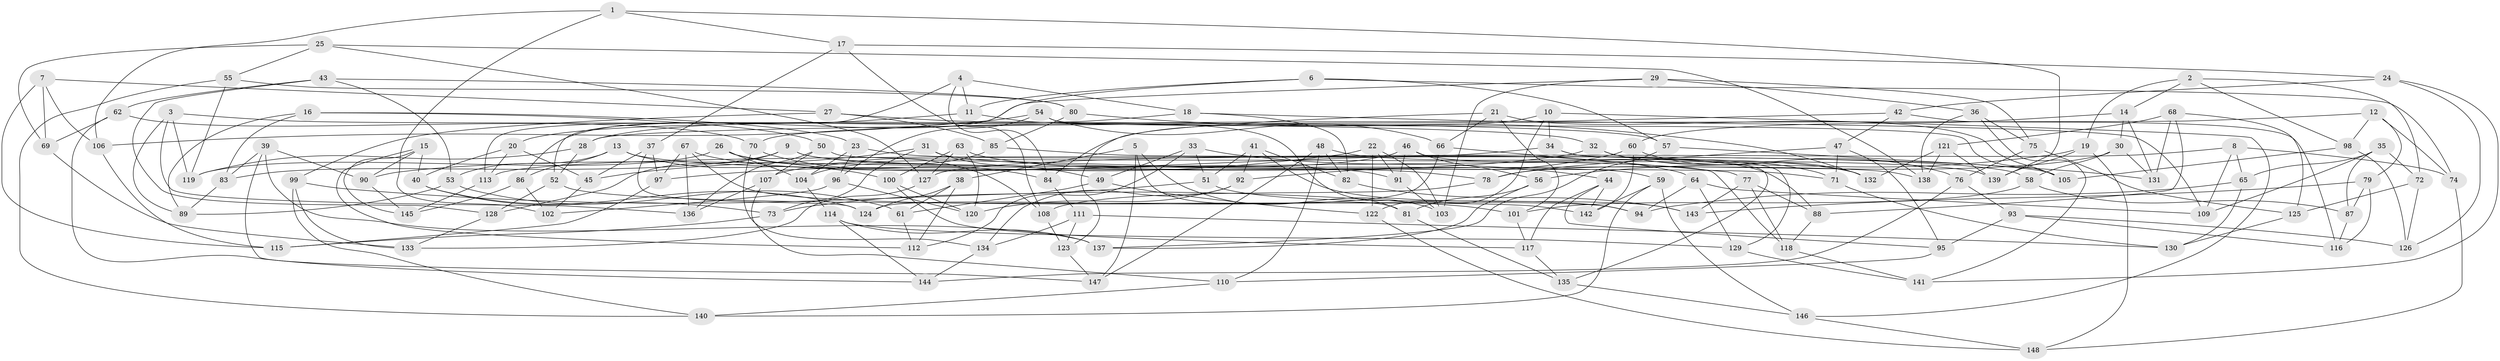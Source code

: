 // Generated by graph-tools (version 1.1) at 2025/50/03/09/25 03:50:54]
// undirected, 148 vertices, 296 edges
graph export_dot {
graph [start="1"]
  node [color=gray90,style=filled];
  1;
  2;
  3;
  4;
  5;
  6;
  7;
  8;
  9;
  10;
  11;
  12;
  13;
  14;
  15;
  16;
  17;
  18;
  19;
  20;
  21;
  22;
  23;
  24;
  25;
  26;
  27;
  28;
  29;
  30;
  31;
  32;
  33;
  34;
  35;
  36;
  37;
  38;
  39;
  40;
  41;
  42;
  43;
  44;
  45;
  46;
  47;
  48;
  49;
  50;
  51;
  52;
  53;
  54;
  55;
  56;
  57;
  58;
  59;
  60;
  61;
  62;
  63;
  64;
  65;
  66;
  67;
  68;
  69;
  70;
  71;
  72;
  73;
  74;
  75;
  76;
  77;
  78;
  79;
  80;
  81;
  82;
  83;
  84;
  85;
  86;
  87;
  88;
  89;
  90;
  91;
  92;
  93;
  94;
  95;
  96;
  97;
  98;
  99;
  100;
  101;
  102;
  103;
  104;
  105;
  106;
  107;
  108;
  109;
  110;
  111;
  112;
  113;
  114;
  115;
  116;
  117;
  118;
  119;
  120;
  121;
  122;
  123;
  124;
  125;
  126;
  127;
  128;
  129;
  130;
  131;
  132;
  133;
  134;
  135;
  136;
  137;
  138;
  139;
  140;
  141;
  142;
  143;
  144;
  145;
  146;
  147;
  148;
  1 -- 106;
  1 -- 139;
  1 -- 17;
  1 -- 102;
  2 -- 72;
  2 -- 19;
  2 -- 98;
  2 -- 14;
  3 -- 32;
  3 -- 136;
  3 -- 119;
  3 -- 89;
  4 -- 18;
  4 -- 11;
  4 -- 113;
  4 -- 84;
  5 -- 38;
  5 -- 81;
  5 -- 103;
  5 -- 147;
  6 -- 11;
  6 -- 74;
  6 -- 57;
  6 -- 52;
  7 -- 27;
  7 -- 106;
  7 -- 69;
  7 -- 115;
  8 -- 65;
  8 -- 74;
  8 -- 109;
  8 -- 127;
  9 -- 59;
  9 -- 83;
  9 -- 128;
  9 -- 139;
  10 -- 34;
  10 -- 122;
  10 -- 84;
  10 -- 146;
  11 -- 20;
  11 -- 81;
  12 -- 74;
  12 -- 98;
  12 -- 79;
  12 -- 28;
  13 -- 100;
  13 -- 138;
  13 -- 86;
  13 -- 53;
  14 -- 131;
  14 -- 30;
  14 -- 60;
  15 -- 145;
  15 -- 40;
  15 -- 90;
  15 -- 112;
  16 -- 89;
  16 -- 50;
  16 -- 23;
  16 -- 83;
  17 -- 37;
  17 -- 24;
  17 -- 108;
  18 -- 82;
  18 -- 109;
  18 -- 28;
  19 -- 139;
  19 -- 56;
  19 -- 148;
  20 -- 113;
  20 -- 45;
  20 -- 40;
  21 -- 105;
  21 -- 66;
  21 -- 123;
  21 -- 101;
  22 -- 103;
  22 -- 122;
  22 -- 91;
  22 -- 97;
  23 -- 58;
  23 -- 104;
  23 -- 96;
  24 -- 141;
  24 -- 42;
  24 -- 126;
  25 -- 138;
  25 -- 55;
  25 -- 127;
  25 -- 69;
  26 -- 119;
  26 -- 108;
  26 -- 64;
  26 -- 104;
  27 -- 57;
  27 -- 99;
  27 -- 85;
  28 -- 119;
  28 -- 52;
  29 -- 103;
  29 -- 75;
  29 -- 36;
  29 -- 86;
  30 -- 131;
  30 -- 58;
  30 -- 78;
  31 -- 73;
  31 -- 71;
  31 -- 49;
  31 -- 45;
  32 -- 76;
  32 -- 71;
  32 -- 90;
  33 -- 51;
  33 -- 112;
  33 -- 49;
  33 -- 44;
  34 -- 129;
  34 -- 113;
  34 -- 135;
  35 -- 72;
  35 -- 87;
  35 -- 109;
  35 -- 65;
  36 -- 75;
  36 -- 138;
  36 -- 141;
  37 -- 45;
  37 -- 124;
  37 -- 97;
  38 -- 61;
  38 -- 112;
  38 -- 124;
  39 -- 137;
  39 -- 83;
  39 -- 147;
  39 -- 90;
  40 -- 124;
  40 -- 73;
  41 -- 51;
  41 -- 92;
  41 -- 82;
  41 -- 143;
  42 -- 116;
  42 -- 47;
  42 -- 70;
  43 -- 80;
  43 -- 62;
  43 -- 53;
  43 -- 128;
  44 -- 95;
  44 -- 117;
  44 -- 142;
  45 -- 102;
  46 -- 91;
  46 -- 56;
  46 -- 107;
  46 -- 88;
  47 -- 95;
  47 -- 71;
  47 -- 78;
  48 -- 147;
  48 -- 82;
  48 -- 132;
  48 -- 110;
  49 -- 61;
  49 -- 122;
  50 -- 118;
  50 -- 136;
  50 -- 107;
  51 -- 73;
  51 -- 94;
  52 -- 142;
  52 -- 128;
  53 -- 61;
  53 -- 89;
  54 -- 106;
  54 -- 66;
  54 -- 96;
  54 -- 105;
  55 -- 140;
  55 -- 119;
  55 -- 80;
  56 -- 137;
  56 -- 81;
  57 -- 137;
  57 -- 131;
  58 -- 101;
  58 -- 87;
  59 -- 140;
  59 -- 146;
  59 -- 142;
  60 -- 92;
  60 -- 132;
  60 -- 142;
  61 -- 112;
  62 -- 144;
  62 -- 70;
  62 -- 69;
  63 -- 100;
  63 -- 127;
  63 -- 120;
  63 -- 78;
  64 -- 129;
  64 -- 94;
  64 -- 109;
  65 -- 130;
  65 -- 94;
  66 -- 124;
  66 -- 77;
  67 -- 136;
  67 -- 91;
  67 -- 97;
  67 -- 94;
  68 -- 125;
  68 -- 121;
  68 -- 131;
  68 -- 88;
  69 -- 133;
  70 -- 84;
  70 -- 134;
  71 -- 130;
  72 -- 125;
  72 -- 126;
  73 -- 115;
  74 -- 148;
  75 -- 76;
  75 -- 125;
  76 -- 93;
  76 -- 144;
  77 -- 143;
  77 -- 88;
  77 -- 118;
  78 -- 108;
  79 -- 143;
  79 -- 116;
  79 -- 87;
  80 -- 132;
  80 -- 85;
  81 -- 135;
  82 -- 143;
  83 -- 89;
  84 -- 111;
  85 -- 104;
  85 -- 105;
  86 -- 145;
  86 -- 102;
  87 -- 116;
  88 -- 118;
  90 -- 145;
  91 -- 103;
  92 -- 120;
  92 -- 134;
  93 -- 116;
  93 -- 95;
  93 -- 126;
  95 -- 110;
  96 -- 102;
  96 -- 120;
  97 -- 115;
  98 -- 105;
  98 -- 126;
  99 -- 133;
  99 -- 101;
  99 -- 140;
  100 -- 117;
  100 -- 120;
  101 -- 117;
  104 -- 114;
  106 -- 115;
  107 -- 110;
  107 -- 136;
  108 -- 123;
  110 -- 140;
  111 -- 123;
  111 -- 134;
  111 -- 130;
  113 -- 145;
  114 -- 144;
  114 -- 137;
  114 -- 129;
  117 -- 135;
  118 -- 141;
  121 -- 138;
  121 -- 132;
  121 -- 139;
  122 -- 148;
  123 -- 147;
  125 -- 130;
  127 -- 133;
  128 -- 133;
  129 -- 141;
  134 -- 144;
  135 -- 146;
  146 -- 148;
}
